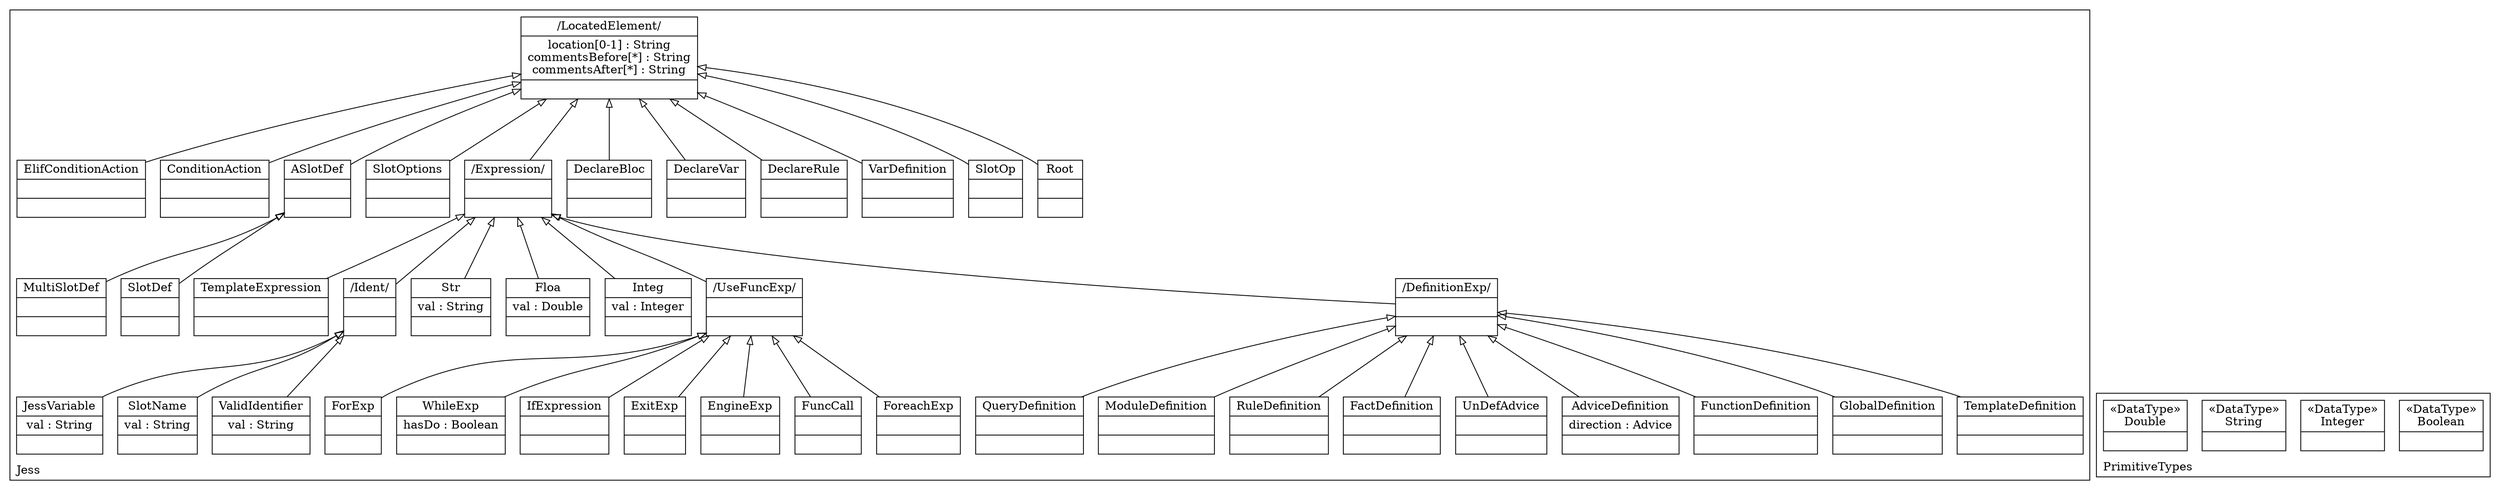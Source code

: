digraph "KM3 Model in DOT" {
graph[rankdir=BT,labeljust=l,labelloc=t,nodeSep=0.75,compound=true];
 subgraph "cluster_Jess"{
labelloc=t
color=black
label=Jess
 node[shape=record];
LocatedElement[label="{/LocatedElement/|location[0-1] : String\ncommentsBefore[*] : String\ncommentsAfter[*] : String| }"]
;
 node[shape=record];
Root[label="{Root| | }"]
 Root->LocatedElement[arrowhead=onormal,group=LocatedElement,minlen=2,constraint=true,]
;
 node[shape=record];
Expression[label="{/Expression/| | }"]
 Expression->LocatedElement[arrowhead=onormal,group=LocatedElement,minlen=2,constraint=true,]
;
 node[shape=record];
Integ[label="{Integ|val : Integer| }"]
 Integ->Expression[arrowhead=onormal,group=Expression,minlen=2,constraint=true,]
;
 node[shape=record];
Floa[label="{Floa|val : Double| }"]
 Floa->Expression[arrowhead=onormal,group=Expression,minlen=2,constraint=true,]
;
 node[shape=record];
Str[label="{Str|val : String| }"]
 Str->Expression[arrowhead=onormal,group=Expression,minlen=2,constraint=true,]
;
 node[shape=record];
Ident[label="{/Ident/| | }"]
 Ident->Expression[arrowhead=onormal,group=Expression,minlen=2,constraint=true,]
;
 node[shape=record];
ValidIdentifier[label="{ValidIdentifier|val : String| }"]
 ValidIdentifier->Ident[arrowhead=onormal,group=Ident,minlen=2,constraint=true,]
;
 node[shape=record];
SlotName[label="{SlotName|val : String| }"]
 SlotName->Ident[arrowhead=onormal,group=Ident,minlen=2,constraint=true,]
;
 node[shape=record];
JessVariable[label="{JessVariable|val : String| }"]
 JessVariable->Ident[arrowhead=onormal,group=Ident,minlen=2,constraint=true,]
;
 node[shape=record];
TemplateExpression[label="{TemplateExpression| | }"]
 TemplateExpression->Expression[arrowhead=onormal,group=Expression,minlen=2,constraint=true,]
;
 node[shape=record];
SlotOp[label="{SlotOp| | }"]
 SlotOp->LocatedElement[arrowhead=onormal,group=LocatedElement,minlen=2,constraint=true,]
;
 node[shape=record];
DefinitionExp[label="{/DefinitionExp/| | }"]
 DefinitionExp->Expression[arrowhead=onormal,group=Expression,minlen=2,constraint=true,]
;
 node[shape=record];
GlobalDefinition[label="{GlobalDefinition| | }"]
 GlobalDefinition->DefinitionExp[arrowhead=onormal,group=DefinitionExp,minlen=2,constraint=true,]
;
 node[shape=record];
VarDefinition[label="{VarDefinition| | }"]
 VarDefinition->LocatedElement[arrowhead=onormal,group=LocatedElement,minlen=2,constraint=true,]
;
 node[shape=record];
FunctionDefinition[label="{FunctionDefinition| | }"]
 FunctionDefinition->DefinitionExp[arrowhead=onormal,group=DefinitionExp,minlen=2,constraint=true,]
;
 node[shape=record];
AdviceDefinition[label="{AdviceDefinition|direction : Advice| }"]
 AdviceDefinition->DefinitionExp[arrowhead=onormal,group=DefinitionExp,minlen=2,constraint=true,]
;
 node[shape=record];
UnDefAdvice[label="{UnDefAdvice| | }"]
 UnDefAdvice->DefinitionExp[arrowhead=onormal,group=DefinitionExp,minlen=2,constraint=true,]
;
 node[shape=record];
FactDefinition[label="{FactDefinition| | }"]
 FactDefinition->DefinitionExp[arrowhead=onormal,group=DefinitionExp,minlen=2,constraint=true,]
;
 node[shape=record];
RuleDefinition[label="{RuleDefinition| | }"]
 RuleDefinition->DefinitionExp[arrowhead=onormal,group=DefinitionExp,minlen=2,constraint=true,]
;
 node[shape=record];
DeclareRule[label="{DeclareRule| | }"]
 DeclareRule->LocatedElement[arrowhead=onormal,group=LocatedElement,minlen=2,constraint=true,]
;
 node[shape=record];
ModuleDefinition[label="{ModuleDefinition| | }"]
 ModuleDefinition->DefinitionExp[arrowhead=onormal,group=DefinitionExp,minlen=2,constraint=true,]
;
 node[shape=record];
QueryDefinition[label="{QueryDefinition| | }"]
 QueryDefinition->DefinitionExp[arrowhead=onormal,group=DefinitionExp,minlen=2,constraint=true,]
;
 node[shape=record];
DeclareVar[label="{DeclareVar| | }"]
 DeclareVar->LocatedElement[arrowhead=onormal,group=LocatedElement,minlen=2,constraint=true,]
;
 node[shape=record];
TemplateDefinition[label="{TemplateDefinition| | }"]
 TemplateDefinition->DefinitionExp[arrowhead=onormal,group=DefinitionExp,minlen=2,constraint=true,]
;
 node[shape=record];
DeclareBloc[label="{DeclareBloc| | }"]
 DeclareBloc->LocatedElement[arrowhead=onormal,group=LocatedElement,minlen=2,constraint=true,]
;
 node[shape=record];
ASlotDef[label="{ASlotDef| | }"]
 ASlotDef->LocatedElement[arrowhead=onormal,group=LocatedElement,minlen=2,constraint=true,]
;
 node[shape=record];
SlotDef[label="{SlotDef| | }"]
 SlotDef->ASlotDef[arrowhead=onormal,group=ASlotDef,minlen=2,constraint=true,]
;
 node[shape=record];
MultiSlotDef[label="{MultiSlotDef| | }"]
 MultiSlotDef->ASlotDef[arrowhead=onormal,group=ASlotDef,minlen=2,constraint=true,]
;
 node[shape=record];
SlotOptions[label="{SlotOptions| | }"]
 SlotOptions->LocatedElement[arrowhead=onormal,group=LocatedElement,minlen=2,constraint=true,]
;
 node[shape=record];
UseFuncExp[label="{/UseFuncExp/| | }"]
 UseFuncExp->Expression[arrowhead=onormal,group=Expression,minlen=2,constraint=true,]
;
 node[shape=record];
WhileExp[label="{WhileExp|hasDo : Boolean| }"]
 WhileExp->UseFuncExp[arrowhead=onormal,group=UseFuncExp,minlen=2,constraint=true,]
;
 node[shape=record];
ForExp[label="{ForExp| | }"]
 ForExp->UseFuncExp[arrowhead=onormal,group=UseFuncExp,minlen=2,constraint=true,]
;
 node[shape=record];
ForeachExp[label="{ForeachExp| | }"]
 ForeachExp->UseFuncExp[arrowhead=onormal,group=UseFuncExp,minlen=2,constraint=true,]
;
 node[shape=record];
FuncCall[label="{FuncCall| | }"]
 FuncCall->UseFuncExp[arrowhead=onormal,group=UseFuncExp,minlen=2,constraint=true,]
;
 node[shape=record];
EngineExp[label="{EngineExp| | }"]
 EngineExp->UseFuncExp[arrowhead=onormal,group=UseFuncExp,minlen=2,constraint=true,]
;
 node[shape=record];
ExitExp[label="{ExitExp| | }"]
 ExitExp->UseFuncExp[arrowhead=onormal,group=UseFuncExp,minlen=2,constraint=true,]
;
 node[shape=record];
IfExpression[label="{IfExpression| | }"]
 IfExpression->UseFuncExp[arrowhead=onormal,group=UseFuncExp,minlen=2,constraint=true,]
;
 node[shape=record];
ConditionAction[label="{ConditionAction| | }"]
 ConditionAction->LocatedElement[arrowhead=onormal,group=LocatedElement,minlen=2,constraint=true,]
;
 node[shape=record];
ElifConditionAction[label="{ElifConditionAction| | }"]
 ElifConditionAction->LocatedElement[arrowhead=onormal,group=LocatedElement,minlen=2,constraint=true,]
;

} subgraph "cluster_PrimitiveTypes"{
labelloc=t
color=black
label=PrimitiveTypes
 node[shape=record];
Boolean[label="{&#171;DataType&#187;\nBoolean|}"]
;
 node[shape=record];
Integer[label="{&#171;DataType&#187;\nInteger|}"]
;
 node[shape=record];
String[label="{&#171;DataType&#187;\nString|}"]
;
 node[shape=record];
Double[label="{&#171;DataType&#187;\nDouble|}"]
;

}
}